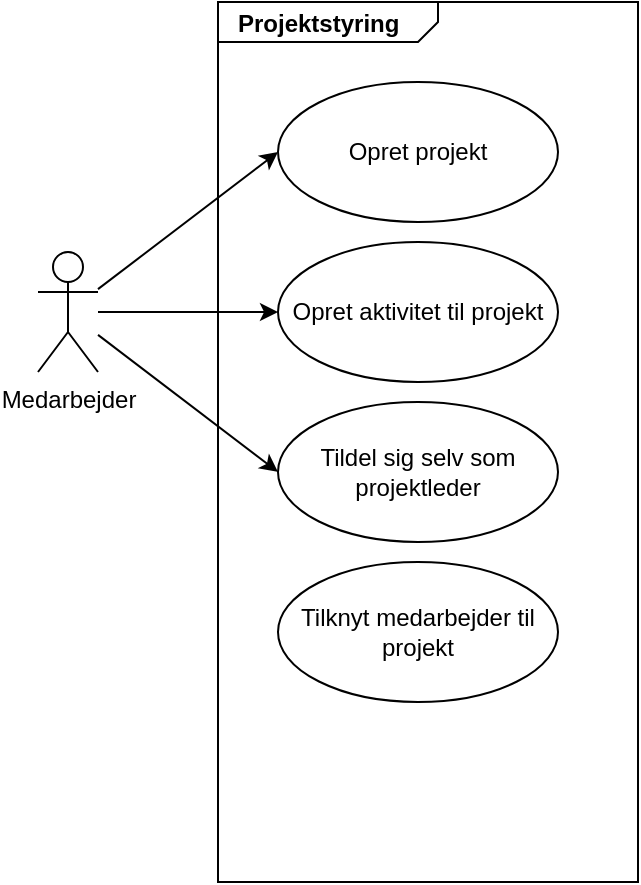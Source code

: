 <mxfile>
    <diagram id="d-PuGPOTIKNSk0kqF5Lq" name="Page-1">
        <mxGraphModel dx="1438" dy="670" grid="1" gridSize="10" guides="1" tooltips="1" connect="1" arrows="1" fold="1" page="1" pageScale="1" pageWidth="827" pageHeight="1169" math="0" shadow="0">
            <root>
                <mxCell id="0"/>
                <mxCell id="1" parent="0"/>
                <mxCell id="2" value="Medarbejder" style="shape=umlActor;verticalLabelPosition=bottom;verticalAlign=top;html=1;outlineConnect=0;" parent="1" vertex="1">
                    <mxGeometry x="70" y="415" width="30" height="60" as="geometry"/>
                </mxCell>
                <mxCell id="6" value="&lt;p style=&quot;margin:0px;margin-top:4px;margin-left:10px;text-align:left;&quot;&gt;&lt;b&gt;Projektstyring&lt;/b&gt;&lt;/p&gt;" style="html=1;shape=mxgraph.sysml.package;html=1;overflow=fill;whiteSpace=wrap;labelX=110;" parent="1" vertex="1">
                    <mxGeometry x="160" y="290" width="210" height="440" as="geometry"/>
                </mxCell>
                <mxCell id="3" value="Opret projekt" style="ellipse;whiteSpace=wrap;html=1;" parent="1" vertex="1">
                    <mxGeometry x="190" y="330" width="140" height="70" as="geometry"/>
                </mxCell>
                <mxCell id="7" value="" style="endArrow=classic;html=1;entryX=0;entryY=0.5;entryDx=0;entryDy=0;" parent="1" source="2" target="3" edge="1">
                    <mxGeometry width="50" height="50" relative="1" as="geometry">
                        <mxPoint x="40" y="280" as="sourcePoint"/>
                        <mxPoint x="90" y="230" as="targetPoint"/>
                    </mxGeometry>
                </mxCell>
                <mxCell id="10" value="Opret aktivitet til projekt" style="ellipse;whiteSpace=wrap;html=1;" parent="1" vertex="1">
                    <mxGeometry x="190" y="410" width="140" height="70" as="geometry"/>
                </mxCell>
                <mxCell id="11" value="Tildel sig selv som projektleder" style="ellipse;whiteSpace=wrap;html=1;" parent="1" vertex="1">
                    <mxGeometry x="190" y="490" width="140" height="70" as="geometry"/>
                </mxCell>
                <mxCell id="18" style="edgeStyle=none;html=1;" parent="1" source="2" target="10" edge="1">
                    <mxGeometry relative="1" as="geometry"/>
                </mxCell>
                <mxCell id="19" style="edgeStyle=none;html=1;entryX=0;entryY=0.5;entryDx=0;entryDy=0;" parent="1" source="2" target="11" edge="1">
                    <mxGeometry relative="1" as="geometry"/>
                </mxCell>
                <mxCell id="20" value="Tilknyt medarbejder til projekt" style="ellipse;whiteSpace=wrap;html=1;" parent="1" vertex="1">
                    <mxGeometry x="190" y="570" width="140" height="70" as="geometry"/>
                </mxCell>
            </root>
        </mxGraphModel>
    </diagram>
</mxfile>